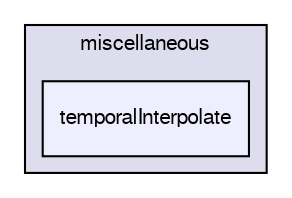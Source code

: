 digraph "applications/utilities/postProcessing/miscellaneous/temporalInterpolate" {
  bgcolor=transparent;
  compound=true
  node [ fontsize="10", fontname="FreeSans"];
  edge [ labelfontsize="10", labelfontname="FreeSans"];
  subgraph clusterdir_2e3c7ef0b2b6965fe976cda0e513e145 {
    graph [ bgcolor="#ddddee", pencolor="black", label="miscellaneous" fontname="FreeSans", fontsize="10", URL="dir_2e3c7ef0b2b6965fe976cda0e513e145.html"]
  dir_473dcb0289d71532c08a3d5561dda2b1 [shape=box, label="temporalInterpolate", style="filled", fillcolor="#eeeeff", pencolor="black", URL="dir_473dcb0289d71532c08a3d5561dda2b1.html"];
  }
}
